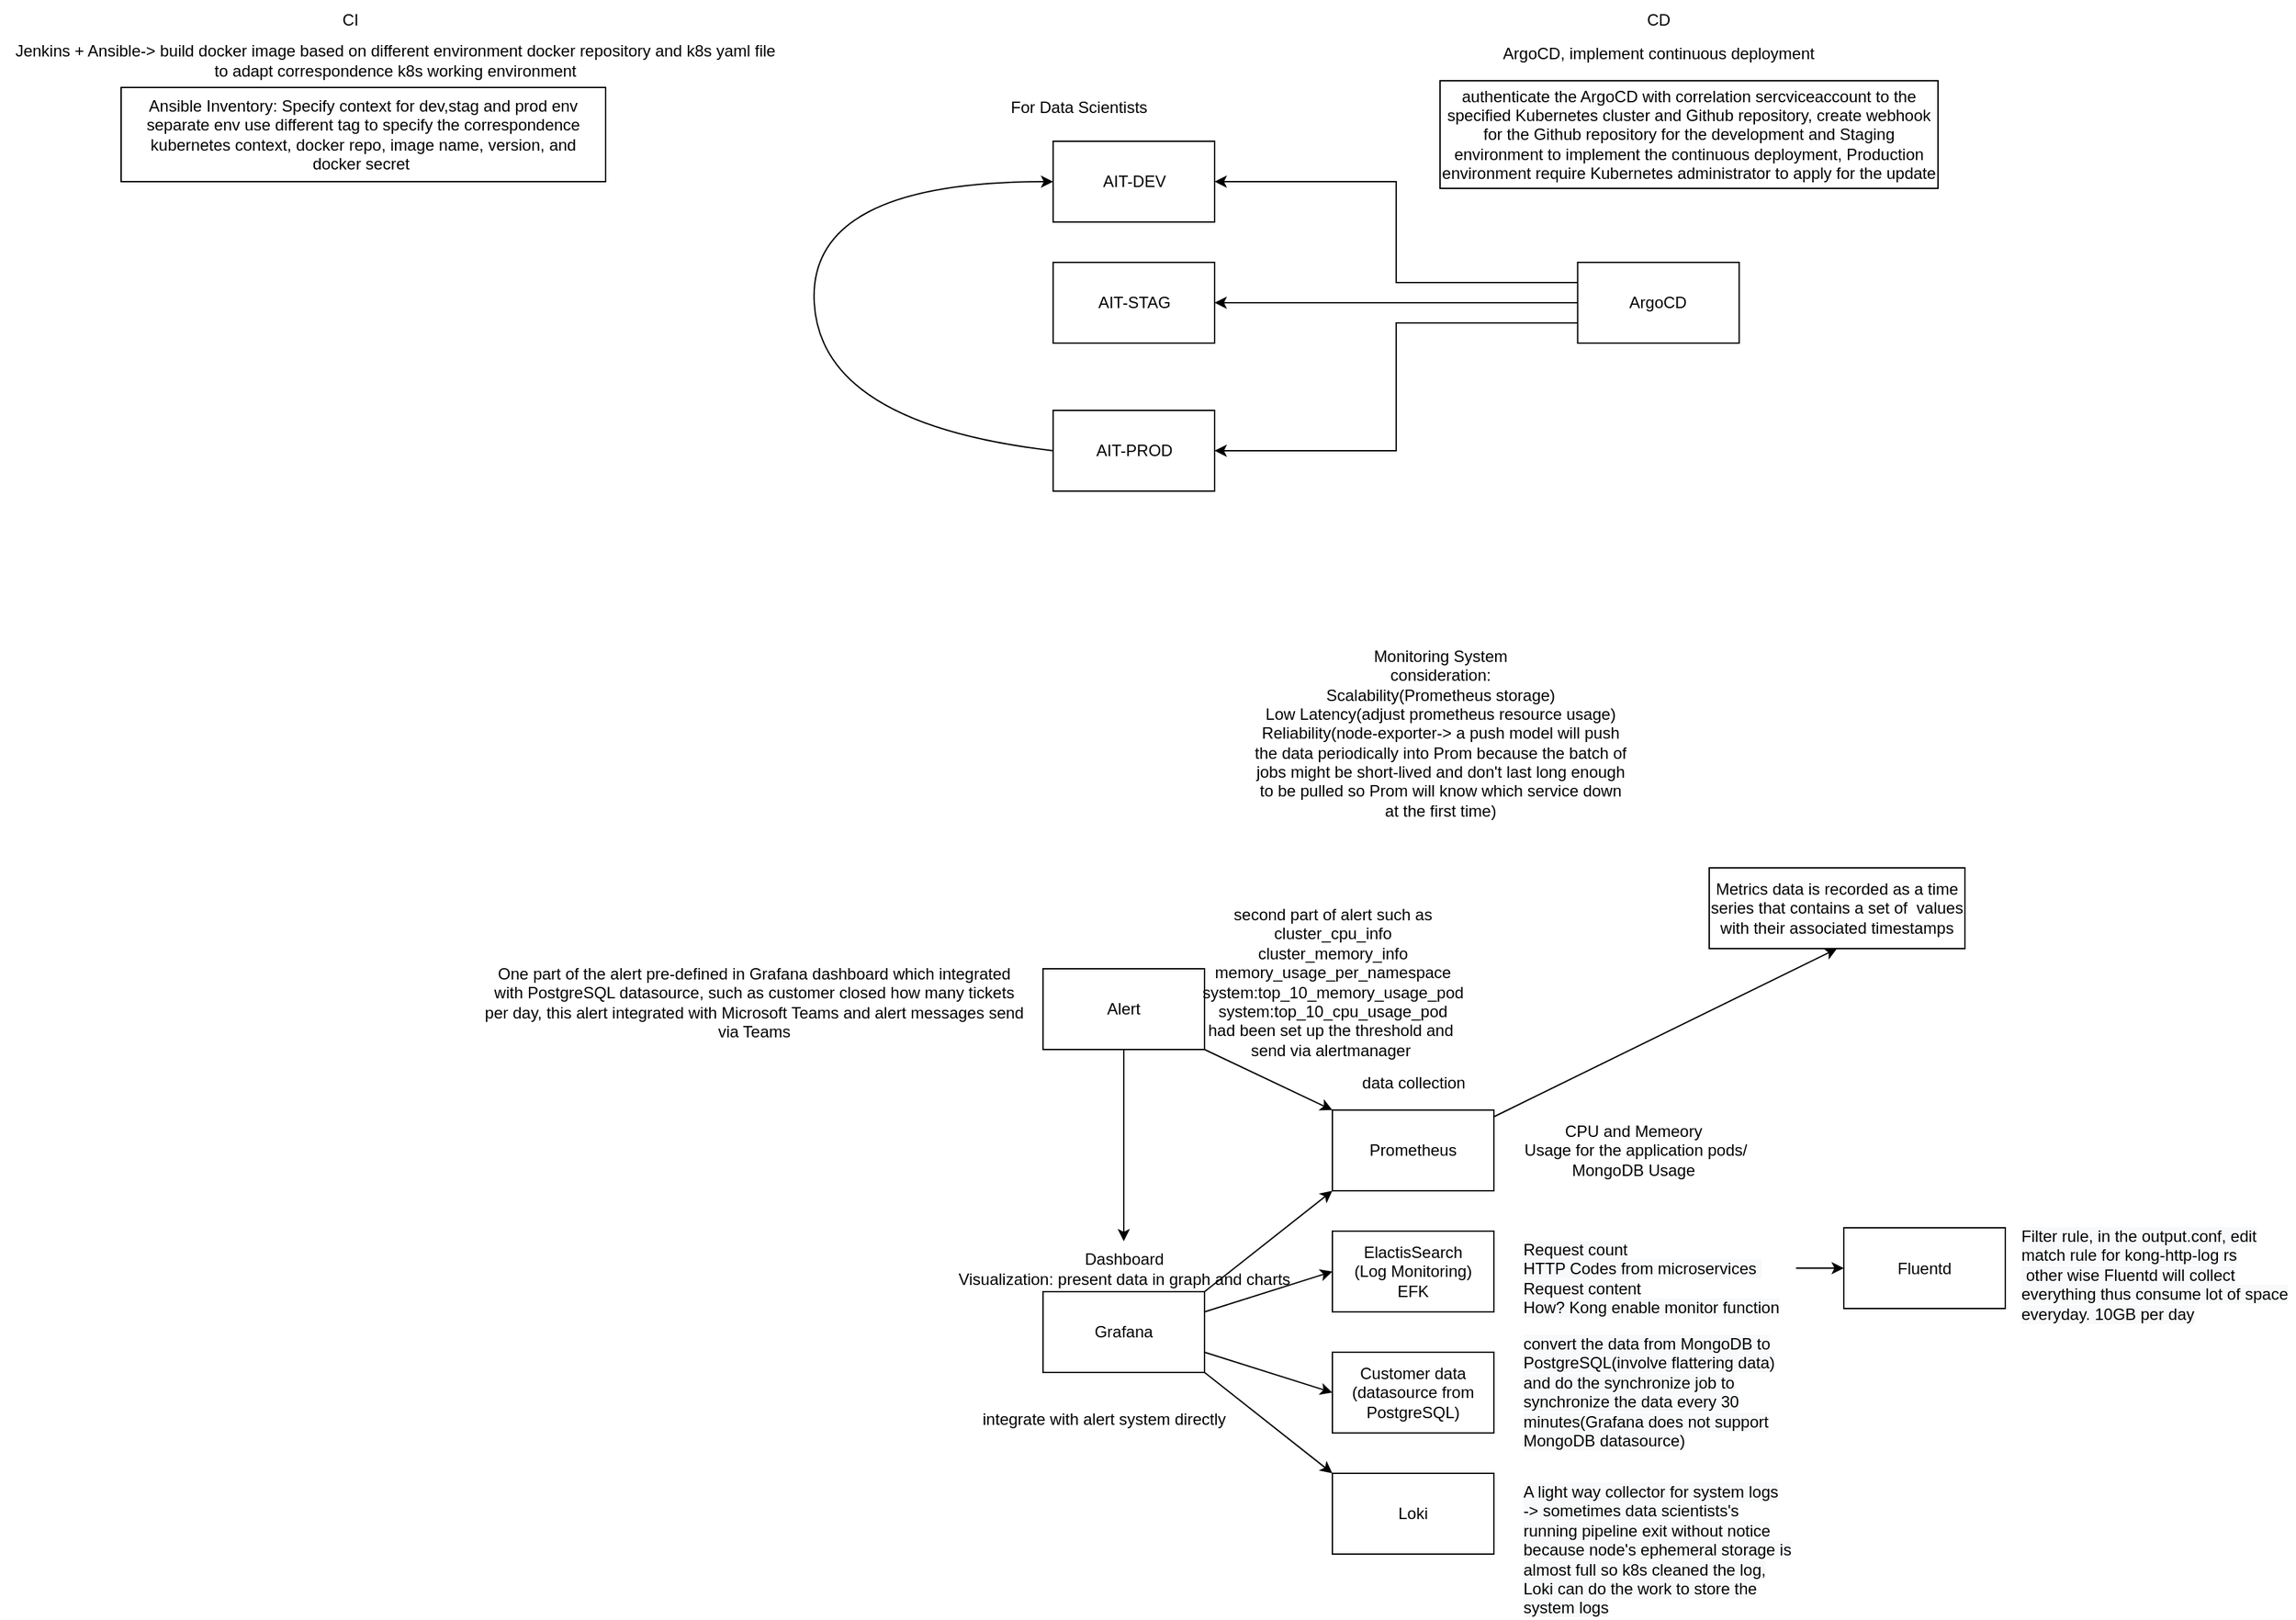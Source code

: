 <mxfile version="20.3.0" type="github">
  <diagram id="m62H5eGzoJ7IRP_rFqw5" name="第 1 页">
    <mxGraphModel dx="2406" dy="2158" grid="1" gridSize="10" guides="1" tooltips="1" connect="1" arrows="1" fold="1" page="1" pageScale="1" pageWidth="980" pageHeight="1390" math="0" shadow="0">
      <root>
        <mxCell id="0" />
        <mxCell id="1" parent="0" />
        <mxCell id="6kirDKqHaLSGj2kyiDX6-1" value="AIT-DEV" style="rounded=0;whiteSpace=wrap;html=1;" vertex="1" parent="1">
          <mxGeometry x="162.5" y="20" width="120" height="60" as="geometry" />
        </mxCell>
        <mxCell id="6kirDKqHaLSGj2kyiDX6-2" value="AIT-STAG" style="rounded=0;whiteSpace=wrap;html=1;" vertex="1" parent="1">
          <mxGeometry x="162.5" y="110" width="120" height="60" as="geometry" />
        </mxCell>
        <mxCell id="6kirDKqHaLSGj2kyiDX6-3" value="AIT-PROD" style="rounded=0;whiteSpace=wrap;html=1;" vertex="1" parent="1">
          <mxGeometry x="162.5" y="220" width="120" height="60" as="geometry" />
        </mxCell>
        <mxCell id="6kirDKqHaLSGj2kyiDX6-4" value="For Data Scientists&amp;nbsp;" style="text;html=1;align=center;verticalAlign=middle;resizable=0;points=[];autosize=1;strokeColor=none;fillColor=none;" vertex="1" parent="1">
          <mxGeometry x="117.5" y="-20" width="130" height="30" as="geometry" />
        </mxCell>
        <mxCell id="6kirDKqHaLSGj2kyiDX6-5" value="Grafana" style="whiteSpace=wrap;html=1;" vertex="1" parent="1">
          <mxGeometry x="155" y="875" width="120" height="60" as="geometry" />
        </mxCell>
        <mxCell id="6kirDKqHaLSGj2kyiDX6-6" value="Monitoring System&lt;br&gt;consideration:&lt;br&gt;Scalability(Prometheus storage)&lt;br&gt;Low Latency(adjust prometheus resource usage)&lt;br&gt;Reliability(node-exporter-&amp;gt; a push model will push &lt;br&gt;the data periodically into Prom because the batch of &lt;br&gt;jobs might be short-lived and don&#39;t last long enough &lt;br&gt;to be pulled so Prom will know which service down &lt;br&gt;at the first time)" style="text;html=1;align=center;verticalAlign=middle;resizable=0;points=[];autosize=1;strokeColor=none;fillColor=none;" vertex="1" parent="1">
          <mxGeometry x="300" y="390" width="300" height="140" as="geometry" />
        </mxCell>
        <mxCell id="6kirDKqHaLSGj2kyiDX6-7" value="Prometheus" style="whiteSpace=wrap;html=1;" vertex="1" parent="1">
          <mxGeometry x="370" y="740" width="120" height="60" as="geometry" />
        </mxCell>
        <mxCell id="6kirDKqHaLSGj2kyiDX6-8" value="CPU and Memeory&amp;nbsp;&lt;br&gt;Usage for the application pods/&lt;br&gt;MongoDB Usage&amp;nbsp;" style="text;html=1;align=center;verticalAlign=middle;resizable=0;points=[];autosize=1;strokeColor=none;fillColor=none;" vertex="1" parent="1">
          <mxGeometry x="500" y="740" width="190" height="60" as="geometry" />
        </mxCell>
        <mxCell id="6kirDKqHaLSGj2kyiDX6-9" value="Customer data&lt;br&gt;(datasource from PostgreSQL)" style="whiteSpace=wrap;html=1;" vertex="1" parent="1">
          <mxGeometry x="370" y="920" width="120" height="60" as="geometry" />
        </mxCell>
        <mxCell id="6kirDKqHaLSGj2kyiDX6-10" value="ElactisSearch&lt;br&gt;(Log Monitoring)&lt;br&gt;EFK" style="whiteSpace=wrap;html=1;" vertex="1" parent="1">
          <mxGeometry x="370" y="830" width="120" height="60" as="geometry" />
        </mxCell>
        <mxCell id="6kirDKqHaLSGj2kyiDX6-13" value="Dashboard&lt;br&gt;Visualization: present data in graph and charts" style="text;html=1;align=center;verticalAlign=middle;resizable=0;points=[];autosize=1;strokeColor=none;fillColor=none;" vertex="1" parent="1">
          <mxGeometry x="80" y="837.5" width="270" height="40" as="geometry" />
        </mxCell>
        <mxCell id="6kirDKqHaLSGj2kyiDX6-15" value="data collection" style="text;html=1;align=center;verticalAlign=middle;resizable=0;points=[];autosize=1;strokeColor=none;fillColor=none;" vertex="1" parent="1">
          <mxGeometry x="380" y="705" width="100" height="30" as="geometry" />
        </mxCell>
        <mxCell id="6kirDKqHaLSGj2kyiDX6-37" value="" style="edgeStyle=orthogonalEdgeStyle;rounded=0;orthogonalLoop=1;jettySize=auto;html=1;" edge="1" parent="1" source="6kirDKqHaLSGj2kyiDX6-16" target="6kirDKqHaLSGj2kyiDX6-17">
          <mxGeometry relative="1" as="geometry" />
        </mxCell>
        <mxCell id="6kirDKqHaLSGj2kyiDX6-16" value="&lt;span style=&quot;color: rgb(0, 0, 0); font-family: Helvetica; font-size: 12px; font-style: normal; font-variant-ligatures: normal; font-variant-caps: normal; font-weight: 400; letter-spacing: normal; orphans: 2; text-align: center; text-indent: 0px; text-transform: none; widows: 2; word-spacing: 0px; -webkit-text-stroke-width: 0px; background-color: rgb(248, 249, 250); text-decoration-thickness: initial; text-decoration-style: initial; text-decoration-color: initial; float: none; display: inline !important;&quot;&gt;Request count&lt;br&gt;&lt;span style=&quot;&quot;&gt;HTTP Codes from microservices&lt;/span&gt;&amp;nbsp;&lt;br&gt;Request content&lt;br&gt;How? Kong enable monitor function&lt;br&gt;&lt;/span&gt;" style="text;whiteSpace=wrap;html=1;" vertex="1" parent="1">
          <mxGeometry x="510" y="830" width="204.5" height="55" as="geometry" />
        </mxCell>
        <mxCell id="6kirDKqHaLSGj2kyiDX6-17" value="Fluentd" style="whiteSpace=wrap;html=1;" vertex="1" parent="1">
          <mxGeometry x="750" y="827.5" width="120" height="60" as="geometry" />
        </mxCell>
        <mxCell id="6kirDKqHaLSGj2kyiDX6-18" value="&lt;span style=&quot;color: rgb(0, 0, 0); font-family: Helvetica; font-size: 12px; font-style: normal; font-variant-ligatures: normal; font-variant-caps: normal; font-weight: 400; letter-spacing: normal; orphans: 2; text-align: center; text-indent: 0px; text-transform: none; widows: 2; word-spacing: 0px; -webkit-text-stroke-width: 0px; background-color: rgb(248, 249, 250); text-decoration-thickness: initial; text-decoration-style: initial; text-decoration-color: initial; float: none; display: inline !important;&quot;&gt;Filter rule, in the output.conf, edit match rule for kong-http-log rs&lt;br&gt;&amp;nbsp;other wise Fluentd will collect everything thus consume lot of space everyday. 10GB per day&lt;br&gt;&lt;/span&gt;" style="text;whiteSpace=wrap;html=1;" vertex="1" parent="1">
          <mxGeometry x="880" y="820" width="204.5" height="55" as="geometry" />
        </mxCell>
        <mxCell id="6kirDKqHaLSGj2kyiDX6-19" value="Loki" style="whiteSpace=wrap;html=1;" vertex="1" parent="1">
          <mxGeometry x="370" y="1010" width="120" height="60" as="geometry" />
        </mxCell>
        <mxCell id="6kirDKqHaLSGj2kyiDX6-20" value="&lt;span style=&quot;color: rgb(0, 0, 0); font-family: Helvetica; font-size: 12px; font-style: normal; font-variant-ligatures: normal; font-variant-caps: normal; font-weight: 400; letter-spacing: normal; orphans: 2; text-align: center; text-indent: 0px; text-transform: none; widows: 2; word-spacing: 0px; -webkit-text-stroke-width: 0px; background-color: rgb(248, 249, 250); text-decoration-thickness: initial; text-decoration-style: initial; text-decoration-color: initial; float: none; display: inline !important;&quot;&gt;convert the data from MongoDB to PostgreSQL(involve flattering data) and do the synchronize job to synchronize the data every 30 minutes(Grafana does not support MongoDB datasource)&lt;br&gt;&lt;/span&gt;" style="text;whiteSpace=wrap;html=1;" vertex="1" parent="1">
          <mxGeometry x="510" y="900" width="204.5" height="55" as="geometry" />
        </mxCell>
        <mxCell id="6kirDKqHaLSGj2kyiDX6-22" value="&lt;span style=&quot;color: rgb(0, 0, 0); font-family: Helvetica; font-size: 12px; font-style: normal; font-variant-ligatures: normal; font-variant-caps: normal; font-weight: 400; letter-spacing: normal; orphans: 2; text-align: center; text-indent: 0px; text-transform: none; widows: 2; word-spacing: 0px; -webkit-text-stroke-width: 0px; background-color: rgb(248, 249, 250); text-decoration-thickness: initial; text-decoration-style: initial; text-decoration-color: initial; float: none; display: inline !important;&quot;&gt;A light way collector for system logs&lt;br&gt;-&amp;gt; sometimes data scientists&#39;s running pipeline exit without notice because node&#39;s ephemeral storage is almost full so k8s cleaned the log, Loki can do the work to store the system logs&lt;br&gt;&lt;/span&gt;" style="text;whiteSpace=wrap;html=1;" vertex="1" parent="1">
          <mxGeometry x="510" y="1010" width="204.5" height="55" as="geometry" />
        </mxCell>
        <mxCell id="6kirDKqHaLSGj2kyiDX6-23" value="Metrics data is recorded as a time series that contains a set of&amp;nbsp; values with their associated timestamps" style="whiteSpace=wrap;html=1;" vertex="1" parent="1">
          <mxGeometry x="650" y="560" width="190" height="60" as="geometry" />
        </mxCell>
        <mxCell id="6kirDKqHaLSGj2kyiDX6-24" value="" style="endArrow=classic;html=1;rounded=0;entryX=0.5;entryY=1;entryDx=0;entryDy=0;" edge="1" parent="1" target="6kirDKqHaLSGj2kyiDX6-23">
          <mxGeometry width="50" height="50" relative="1" as="geometry">
            <mxPoint x="490" y="745" as="sourcePoint" />
            <mxPoint x="540" y="695" as="targetPoint" />
          </mxGeometry>
        </mxCell>
        <mxCell id="6kirDKqHaLSGj2kyiDX6-25" value="Alert" style="whiteSpace=wrap;html=1;" vertex="1" parent="1">
          <mxGeometry x="155" y="635" width="120" height="60" as="geometry" />
        </mxCell>
        <mxCell id="6kirDKqHaLSGj2kyiDX6-27" value="integrate with alert system directly" style="text;html=1;align=center;verticalAlign=middle;resizable=0;points=[];autosize=1;strokeColor=none;fillColor=none;" vertex="1" parent="1">
          <mxGeometry x="100" y="955" width="200" height="30" as="geometry" />
        </mxCell>
        <mxCell id="6kirDKqHaLSGj2kyiDX6-28" value="" style="endArrow=classic;html=1;rounded=0;entryX=0;entryY=0;entryDx=0;entryDy=0;exitX=1;exitY=1;exitDx=0;exitDy=0;" edge="1" parent="1" source="6kirDKqHaLSGj2kyiDX6-25" target="6kirDKqHaLSGj2kyiDX6-7">
          <mxGeometry width="50" height="50" relative="1" as="geometry">
            <mxPoint x="275" y="875" as="sourcePoint" />
            <mxPoint x="325" y="825" as="targetPoint" />
          </mxGeometry>
        </mxCell>
        <mxCell id="6kirDKqHaLSGj2kyiDX6-29" value="" style="endArrow=classic;html=1;rounded=0;exitX=0.5;exitY=1;exitDx=0;exitDy=0;" edge="1" parent="1" source="6kirDKqHaLSGj2kyiDX6-25" target="6kirDKqHaLSGj2kyiDX6-13">
          <mxGeometry width="50" height="50" relative="1" as="geometry">
            <mxPoint x="300" y="970" as="sourcePoint" />
            <mxPoint x="350" y="920" as="targetPoint" />
          </mxGeometry>
        </mxCell>
        <mxCell id="6kirDKqHaLSGj2kyiDX6-31" value="One part of the alert pre-defined in Grafana dashboard which integrated &lt;br&gt;with PostgreSQL datasource, such as customer closed how many tickets&lt;br&gt;per day, this alert integrated with Microsoft Teams and alert messages send&lt;br&gt;via Teams" style="text;html=1;align=center;verticalAlign=middle;resizable=0;points=[];autosize=1;strokeColor=none;fillColor=none;" vertex="1" parent="1">
          <mxGeometry x="-270" y="625" width="420" height="70" as="geometry" />
        </mxCell>
        <mxCell id="6kirDKqHaLSGj2kyiDX6-32" value="second part of alert such as&lt;br&gt;&lt;span style=&quot;&quot;&gt;cluster_cpu_info&lt;/span&gt;&lt;br style=&quot;&quot;&gt;&lt;span style=&quot;&quot;&gt;cluster_memory_info&lt;/span&gt;&lt;br style=&quot;&quot;&gt;&lt;span style=&quot;&quot;&gt;memory_usage_per_namespace&lt;/span&gt;&lt;br style=&quot;&quot;&gt;&lt;span style=&quot;&quot;&gt;system:top_10_memory_usage_pod&lt;/span&gt;&lt;br style=&quot;&quot;&gt;&lt;span style=&quot;&quot;&gt;system:top_10_cpu_usage_pod&lt;br&gt;&lt;/span&gt;had been set up the threshold and&amp;nbsp;&lt;br&gt;send via alertmanager&amp;nbsp;" style="text;html=1;align=center;verticalAlign=middle;resizable=0;points=[];autosize=1;strokeColor=none;fillColor=none;" vertex="1" parent="1">
          <mxGeometry x="260" y="580" width="220" height="130" as="geometry" />
        </mxCell>
        <mxCell id="6kirDKqHaLSGj2kyiDX6-33" value="" style="endArrow=classic;html=1;rounded=0;entryX=0;entryY=1;entryDx=0;entryDy=0;" edge="1" parent="1" target="6kirDKqHaLSGj2kyiDX6-7">
          <mxGeometry width="50" height="50" relative="1" as="geometry">
            <mxPoint x="275" y="875" as="sourcePoint" />
            <mxPoint x="325" y="825" as="targetPoint" />
          </mxGeometry>
        </mxCell>
        <mxCell id="6kirDKqHaLSGj2kyiDX6-34" value="" style="endArrow=classic;html=1;rounded=0;entryX=0;entryY=0.5;entryDx=0;entryDy=0;exitX=1;exitY=0.25;exitDx=0;exitDy=0;" edge="1" parent="1" source="6kirDKqHaLSGj2kyiDX6-5" target="6kirDKqHaLSGj2kyiDX6-10">
          <mxGeometry width="50" height="50" relative="1" as="geometry">
            <mxPoint x="280" y="890" as="sourcePoint" />
            <mxPoint x="340" y="870" as="targetPoint" />
          </mxGeometry>
        </mxCell>
        <mxCell id="6kirDKqHaLSGj2kyiDX6-35" value="" style="endArrow=classic;html=1;rounded=0;exitX=1;exitY=0.75;exitDx=0;exitDy=0;entryX=0;entryY=0.5;entryDx=0;entryDy=0;" edge="1" parent="1" source="6kirDKqHaLSGj2kyiDX6-5" target="6kirDKqHaLSGj2kyiDX6-9">
          <mxGeometry width="50" height="50" relative="1" as="geometry">
            <mxPoint x="530" y="860" as="sourcePoint" />
            <mxPoint x="580" y="810" as="targetPoint" />
          </mxGeometry>
        </mxCell>
        <mxCell id="6kirDKqHaLSGj2kyiDX6-36" value="" style="endArrow=classic;html=1;rounded=0;entryX=0;entryY=0;entryDx=0;entryDy=0;exitX=1;exitY=1;exitDx=0;exitDy=0;" edge="1" parent="1" source="6kirDKqHaLSGj2kyiDX6-5" target="6kirDKqHaLSGj2kyiDX6-19">
          <mxGeometry width="50" height="50" relative="1" as="geometry">
            <mxPoint x="235" y="1050" as="sourcePoint" />
            <mxPoint x="285" y="1000" as="targetPoint" />
          </mxGeometry>
        </mxCell>
        <mxCell id="6kirDKqHaLSGj2kyiDX6-40" value="" style="curved=1;endArrow=classic;html=1;rounded=0;entryX=0;entryY=0.5;entryDx=0;entryDy=0;exitX=0;exitY=0.5;exitDx=0;exitDy=0;" edge="1" parent="1" source="6kirDKqHaLSGj2kyiDX6-3" target="6kirDKqHaLSGj2kyiDX6-1">
          <mxGeometry width="50" height="50" relative="1" as="geometry">
            <mxPoint x="170" y="230" as="sourcePoint" />
            <mxPoint x="-10" y="180" as="targetPoint" />
            <Array as="points">
              <mxPoint x="-10" y="230" />
              <mxPoint x="-20" y="50" />
            </Array>
          </mxGeometry>
        </mxCell>
        <mxCell id="6kirDKqHaLSGj2kyiDX6-41" value="Ansible Inventory: Specify context for dev,stag and prod env&lt;br&gt;separate env use different tag to specify the correspondence kubernetes context, docker repo, image name, version, and &lt;br&gt;docker secret&amp;nbsp;" style="whiteSpace=wrap;html=1;" vertex="1" parent="1">
          <mxGeometry x="-530" y="-20" width="360" height="70" as="geometry" />
        </mxCell>
        <mxCell id="6kirDKqHaLSGj2kyiDX6-42" value="CI" style="text;html=1;align=center;verticalAlign=middle;resizable=0;points=[];autosize=1;strokeColor=none;fillColor=none;" vertex="1" parent="1">
          <mxGeometry x="-380" y="-85" width="40" height="30" as="geometry" />
        </mxCell>
        <mxCell id="6kirDKqHaLSGj2kyiDX6-43" value="CD" style="text;html=1;align=center;verticalAlign=middle;resizable=0;points=[];autosize=1;strokeColor=none;fillColor=none;" vertex="1" parent="1">
          <mxGeometry x="592.25" y="-85" width="40" height="30" as="geometry" />
        </mxCell>
        <mxCell id="6kirDKqHaLSGj2kyiDX6-45" style="edgeStyle=orthogonalEdgeStyle;rounded=0;orthogonalLoop=1;jettySize=auto;html=1;exitX=0;exitY=0.25;exitDx=0;exitDy=0;entryX=1;entryY=0.5;entryDx=0;entryDy=0;" edge="1" parent="1" source="6kirDKqHaLSGj2kyiDX6-44" target="6kirDKqHaLSGj2kyiDX6-1">
          <mxGeometry relative="1" as="geometry" />
        </mxCell>
        <mxCell id="6kirDKqHaLSGj2kyiDX6-47" style="edgeStyle=orthogonalEdgeStyle;rounded=0;orthogonalLoop=1;jettySize=auto;html=1;exitX=0;exitY=0.5;exitDx=0;exitDy=0;entryX=1;entryY=0.5;entryDx=0;entryDy=0;" edge="1" parent="1" source="6kirDKqHaLSGj2kyiDX6-44" target="6kirDKqHaLSGj2kyiDX6-2">
          <mxGeometry relative="1" as="geometry" />
        </mxCell>
        <mxCell id="6kirDKqHaLSGj2kyiDX6-48" style="edgeStyle=orthogonalEdgeStyle;rounded=0;orthogonalLoop=1;jettySize=auto;html=1;exitX=0;exitY=0.75;exitDx=0;exitDy=0;entryX=1;entryY=0.5;entryDx=0;entryDy=0;" edge="1" parent="1" source="6kirDKqHaLSGj2kyiDX6-44" target="6kirDKqHaLSGj2kyiDX6-3">
          <mxGeometry relative="1" as="geometry" />
        </mxCell>
        <mxCell id="6kirDKqHaLSGj2kyiDX6-44" value="ArgoCD" style="whiteSpace=wrap;html=1;" vertex="1" parent="1">
          <mxGeometry x="552.25" y="110" width="120" height="60" as="geometry" />
        </mxCell>
        <mxCell id="6kirDKqHaLSGj2kyiDX6-52" value="Jenkins + Ansible-&amp;gt; build docker image based on different environment docker repository and k8s yaml file&amp;nbsp;&lt;br&gt;to adapt correspondence k8s working environment&amp;nbsp;" style="text;html=1;align=center;verticalAlign=middle;resizable=0;points=[];autosize=1;strokeColor=none;fillColor=none;" vertex="1" parent="1">
          <mxGeometry x="-620" y="-60" width="590" height="40" as="geometry" />
        </mxCell>
        <mxCell id="6kirDKqHaLSGj2kyiDX6-55" value="ArgoCD, implement continuous deployment" style="text;html=1;align=center;verticalAlign=middle;resizable=0;points=[];autosize=1;strokeColor=none;fillColor=none;" vertex="1" parent="1">
          <mxGeometry x="487.25" y="-60" width="250" height="30" as="geometry" />
        </mxCell>
        <mxCell id="6kirDKqHaLSGj2kyiDX6-58" value="authenticate the ArgoCD with correlation sercviceaccount to the specified Kubernetes cluster and Github repository, create webhook for the Github repository for the development and Staging environment to implement the continuous deployment, Production environment require Kubernetes administrator to apply for the update" style="whiteSpace=wrap;html=1;" vertex="1" parent="1">
          <mxGeometry x="450" y="-25" width="370" height="80" as="geometry" />
        </mxCell>
      </root>
    </mxGraphModel>
  </diagram>
</mxfile>
